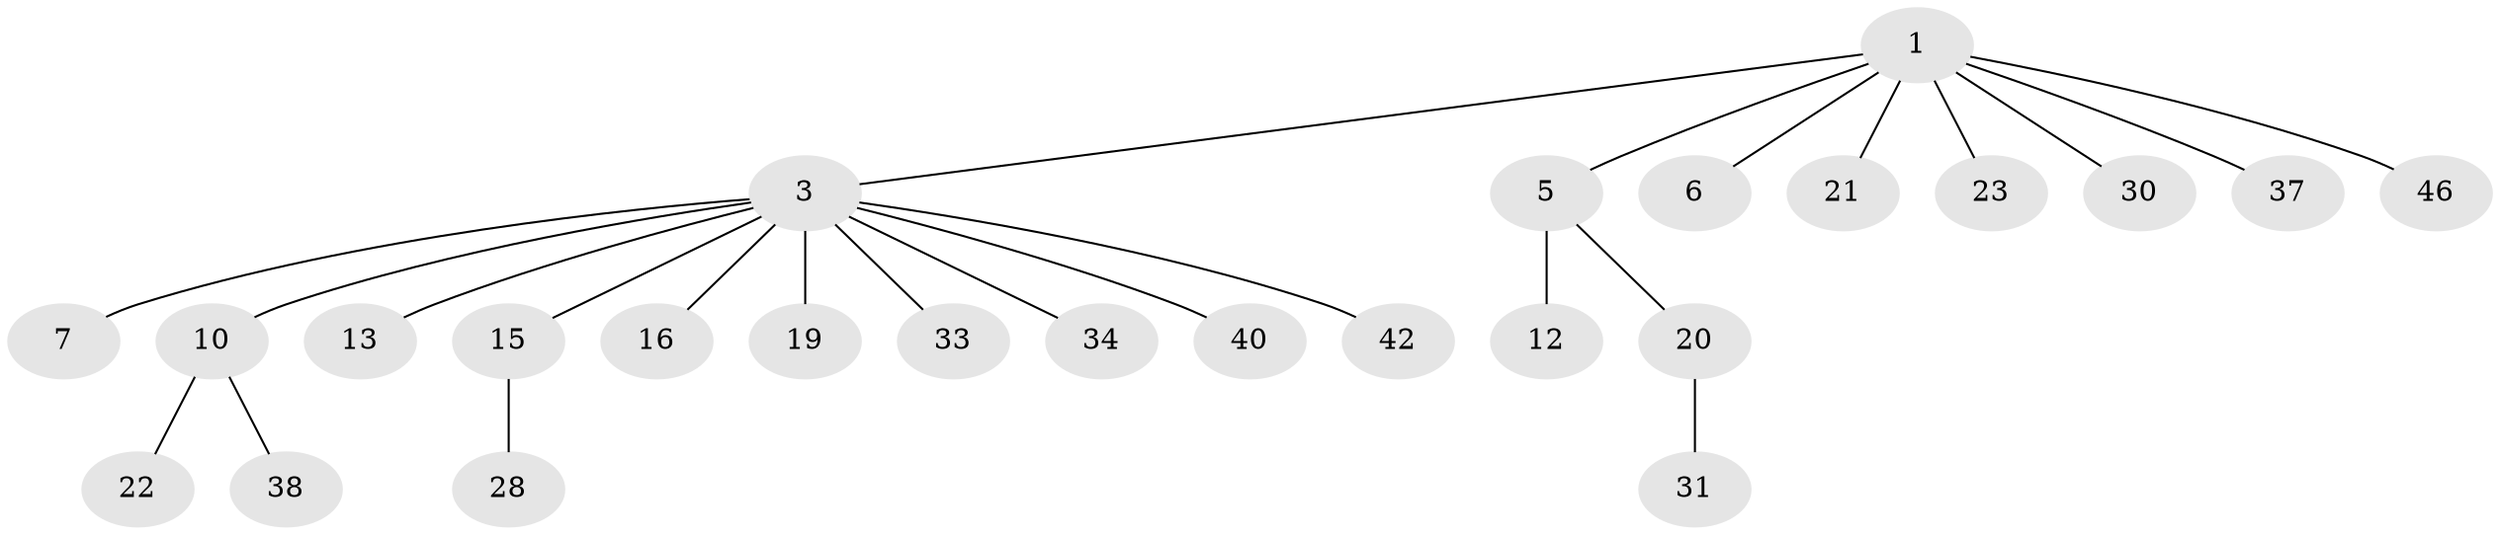 // original degree distribution, {7: 0.02, 5: 0.06, 13: 0.02, 2: 0.32, 1: 0.56, 3: 0.02}
// Generated by graph-tools (version 1.1) at 2025/14/03/09/25 04:14:28]
// undirected, 25 vertices, 24 edges
graph export_dot {
graph [start="1"]
  node [color=gray90,style=filled];
  1 [super="+2+14+8"];
  3 [super="+4+27+25+9"];
  5 [super="+49+24"];
  6 [super="+18"];
  7;
  10;
  12 [super="+32"];
  13;
  15 [super="+26"];
  16 [super="+29"];
  19;
  20;
  21;
  22;
  23;
  28;
  30;
  31;
  33;
  34 [super="+50"];
  37 [super="+47"];
  38;
  40 [super="+43"];
  42;
  46;
  1 -- 6;
  1 -- 23;
  1 -- 37;
  1 -- 46;
  1 -- 3;
  1 -- 21;
  1 -- 5;
  1 -- 30;
  3 -- 7;
  3 -- 13;
  3 -- 15;
  3 -- 19;
  3 -- 33;
  3 -- 34;
  3 -- 40;
  3 -- 42;
  3 -- 16;
  3 -- 10;
  5 -- 12;
  5 -- 20;
  10 -- 22;
  10 -- 38;
  15 -- 28;
  20 -- 31;
}

